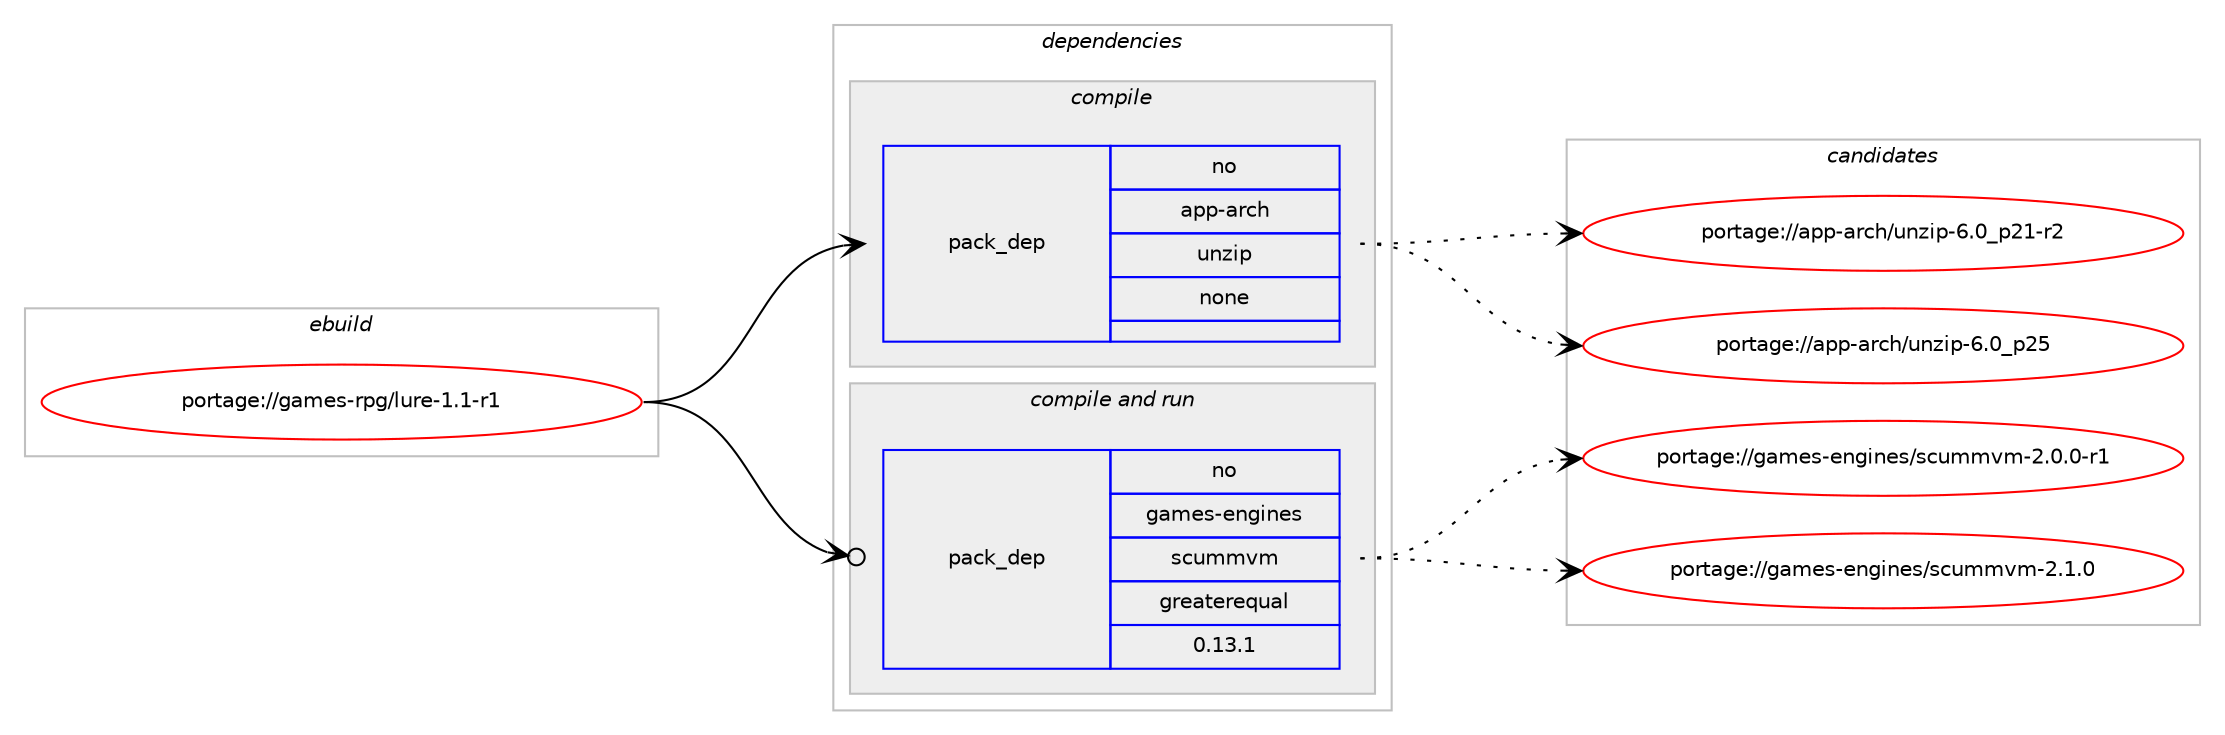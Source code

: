 digraph prolog {

# *************
# Graph options
# *************

newrank=true;
concentrate=true;
compound=true;
graph [rankdir=LR,fontname=Helvetica,fontsize=10,ranksep=1.5];#, ranksep=2.5, nodesep=0.2];
edge  [arrowhead=vee];
node  [fontname=Helvetica,fontsize=10];

# **********
# The ebuild
# **********

subgraph cluster_leftcol {
color=gray;
rank=same;
label=<<i>ebuild</i>>;
id [label="portage://games-rpg/lure-1.1-r1", color=red, width=4, href="../games-rpg/lure-1.1-r1.svg"];
}

# ****************
# The dependencies
# ****************

subgraph cluster_midcol {
color=gray;
label=<<i>dependencies</i>>;
subgraph cluster_compile {
fillcolor="#eeeeee";
style=filled;
label=<<i>compile</i>>;
subgraph pack198101 {
dependency275725 [label=<<TABLE BORDER="0" CELLBORDER="1" CELLSPACING="0" CELLPADDING="4" WIDTH="220"><TR><TD ROWSPAN="6" CELLPADDING="30">pack_dep</TD></TR><TR><TD WIDTH="110">no</TD></TR><TR><TD>app-arch</TD></TR><TR><TD>unzip</TD></TR><TR><TD>none</TD></TR><TR><TD></TD></TR></TABLE>>, shape=none, color=blue];
}
id:e -> dependency275725:w [weight=20,style="solid",arrowhead="vee"];
}
subgraph cluster_compileandrun {
fillcolor="#eeeeee";
style=filled;
label=<<i>compile and run</i>>;
subgraph pack198102 {
dependency275726 [label=<<TABLE BORDER="0" CELLBORDER="1" CELLSPACING="0" CELLPADDING="4" WIDTH="220"><TR><TD ROWSPAN="6" CELLPADDING="30">pack_dep</TD></TR><TR><TD WIDTH="110">no</TD></TR><TR><TD>games-engines</TD></TR><TR><TD>scummvm</TD></TR><TR><TD>greaterequal</TD></TR><TR><TD>0.13.1</TD></TR></TABLE>>, shape=none, color=blue];
}
id:e -> dependency275726:w [weight=20,style="solid",arrowhead="odotvee"];
}
subgraph cluster_run {
fillcolor="#eeeeee";
style=filled;
label=<<i>run</i>>;
}
}

# **************
# The candidates
# **************

subgraph cluster_choices {
rank=same;
color=gray;
label=<<i>candidates</i>>;

subgraph choice198101 {
color=black;
nodesep=1;
choiceportage9711211245971149910447117110122105112455446489511250494511450 [label="portage://app-arch/unzip-6.0_p21-r2", color=red, width=4,href="../app-arch/unzip-6.0_p21-r2.svg"];
choiceportage971121124597114991044711711012210511245544648951125053 [label="portage://app-arch/unzip-6.0_p25", color=red, width=4,href="../app-arch/unzip-6.0_p25.svg"];
dependency275725:e -> choiceportage9711211245971149910447117110122105112455446489511250494511450:w [style=dotted,weight="100"];
dependency275725:e -> choiceportage971121124597114991044711711012210511245544648951125053:w [style=dotted,weight="100"];
}
subgraph choice198102 {
color=black;
nodesep=1;
choiceportage103971091011154510111010310511010111547115991171091091181094550464846484511449 [label="portage://games-engines/scummvm-2.0.0-r1", color=red, width=4,href="../games-engines/scummvm-2.0.0-r1.svg"];
choiceportage10397109101115451011101031051101011154711599117109109118109455046494648 [label="portage://games-engines/scummvm-2.1.0", color=red, width=4,href="../games-engines/scummvm-2.1.0.svg"];
dependency275726:e -> choiceportage103971091011154510111010310511010111547115991171091091181094550464846484511449:w [style=dotted,weight="100"];
dependency275726:e -> choiceportage10397109101115451011101031051101011154711599117109109118109455046494648:w [style=dotted,weight="100"];
}
}

}
